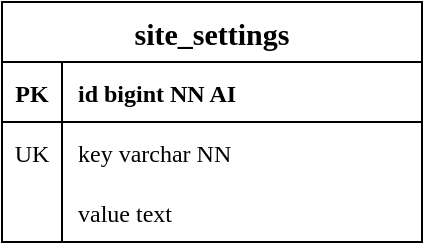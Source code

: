 <mxfile version="17.1.3" type="google"><diagram id="R2lEEEUBdFMjLlhIrx00" name="Page-1"><mxGraphModel grid="1" gridSize="10" guides="1" tooltips="1" connect="1" arrows="1" page="1" fold="1" pageScale="1" pageWidth="850" pageHeight="1100" math="0" shadow="0" extFonts="Permanent Marker^https://fonts.googleapis.com/css?family=Permanent+Marker"><root><mxCell id="0"/><mxCell id="1" parent="0"/><mxCell id="xyUqDpOmRsJjG7Otpu51-1" value="site_settings" style="shape=table;startSize=30;container=1;collapsible=1;childLayout=tableLayout;fixedRows=1;rowLines=0;fontStyle=1;align=center;resizeLast=1;rounded=0;horizontal=1;verticalAlign=middle;fontSize=15;swimlaneLine=1;sketch=0;labelBorderColor=none;fontFamily=Times New Roman;" parent="1" vertex="1"><mxGeometry x="170" y="80" width="210" height="120" as="geometry"><mxRectangle x="530" y="150" width="90" height="30" as="alternateBounds"/></mxGeometry></mxCell><mxCell id="xyUqDpOmRsJjG7Otpu51-2" value="" style="shape=tableRow;horizontal=0;startSize=0;swimlaneHead=0;swimlaneBody=0;fillColor=none;collapsible=0;dropTarget=0;points=[[0,0.5],[1,0.5]];portConstraint=eastwest;top=0;left=0;right=0;bottom=1;rounded=0;labelBorderColor=none;fontFamily=Times New Roman;" parent="xyUqDpOmRsJjG7Otpu51-1" vertex="1"><mxGeometry y="30" width="210" height="30" as="geometry"/></mxCell><mxCell id="xyUqDpOmRsJjG7Otpu51-3" value="PK" style="shape=partialRectangle;connectable=0;fillColor=none;top=0;left=0;bottom=0;right=0;fontStyle=1;overflow=hidden;rounded=0;labelBorderColor=none;fontFamily=Times New Roman;" parent="xyUqDpOmRsJjG7Otpu51-2" vertex="1"><mxGeometry width="30" height="30" as="geometry"><mxRectangle width="30" height="30" as="alternateBounds"/></mxGeometry></mxCell><mxCell id="xyUqDpOmRsJjG7Otpu51-4" value="id bigint NN AI" style="shape=partialRectangle;connectable=0;fillColor=none;top=0;left=0;bottom=0;right=0;align=left;spacingLeft=6;fontStyle=1;overflow=hidden;rounded=0;sketch=1;labelBorderColor=none;fontFamily=Times New Roman;" parent="xyUqDpOmRsJjG7Otpu51-2" vertex="1"><mxGeometry x="30" width="180" height="30" as="geometry"><mxRectangle width="180" height="30" as="alternateBounds"/></mxGeometry></mxCell><mxCell id="xyUqDpOmRsJjG7Otpu51-5" value="" style="shape=tableRow;horizontal=0;startSize=0;swimlaneHead=0;swimlaneBody=0;fillColor=none;collapsible=0;dropTarget=0;points=[[0,0.5],[1,0.5]];portConstraint=eastwest;top=0;left=0;right=0;bottom=0;rounded=0;labelBorderColor=none;fontFamily=Times New Roman;" parent="xyUqDpOmRsJjG7Otpu51-1" vertex="1"><mxGeometry y="60" width="210" height="30" as="geometry"/></mxCell><mxCell id="xyUqDpOmRsJjG7Otpu51-6" value="UK" style="shape=partialRectangle;connectable=0;fillColor=none;top=0;left=0;bottom=0;right=0;editable=1;overflow=hidden;rounded=0;labelBorderColor=none;fontFamily=Times New Roman;" parent="xyUqDpOmRsJjG7Otpu51-5" vertex="1"><mxGeometry width="30" height="30" as="geometry"><mxRectangle width="30" height="30" as="alternateBounds"/></mxGeometry></mxCell><mxCell id="xyUqDpOmRsJjG7Otpu51-7" value="key varchar NN" style="shape=partialRectangle;connectable=0;fillColor=none;top=0;left=0;bottom=0;right=0;align=left;spacingLeft=6;overflow=hidden;rounded=0;sketch=1;labelBorderColor=none;fontFamily=Times New Roman;" parent="xyUqDpOmRsJjG7Otpu51-5" vertex="1"><mxGeometry x="30" width="180" height="30" as="geometry"><mxRectangle width="180" height="30" as="alternateBounds"/></mxGeometry></mxCell><mxCell id="xyUqDpOmRsJjG7Otpu51-8" value="" style="shape=tableRow;horizontal=0;startSize=0;swimlaneHead=0;swimlaneBody=0;fillColor=none;collapsible=0;dropTarget=0;points=[[0,0.5],[1,0.5]];portConstraint=eastwest;top=0;left=0;right=0;bottom=0;rounded=0;labelBorderColor=none;fontFamily=Times New Roman;" parent="xyUqDpOmRsJjG7Otpu51-1" vertex="1"><mxGeometry y="90" width="210" height="30" as="geometry"/></mxCell><mxCell id="xyUqDpOmRsJjG7Otpu51-9" value="" style="shape=partialRectangle;connectable=0;fillColor=none;top=0;left=0;bottom=0;right=0;editable=1;overflow=hidden;rounded=0;labelBorderColor=none;fontFamily=Times New Roman;" parent="xyUqDpOmRsJjG7Otpu51-8" vertex="1"><mxGeometry width="30" height="30" as="geometry"><mxRectangle width="30" height="30" as="alternateBounds"/></mxGeometry></mxCell><mxCell id="xyUqDpOmRsJjG7Otpu51-10" value="value text" style="shape=partialRectangle;connectable=0;fillColor=none;top=0;left=0;bottom=0;right=0;align=left;spacingLeft=6;overflow=hidden;rounded=0;sketch=1;labelBorderColor=none;fontFamily=Times New Roman;" parent="xyUqDpOmRsJjG7Otpu51-8" vertex="1"><mxGeometry x="30" width="180" height="30" as="geometry"><mxRectangle width="180" height="30" as="alternateBounds"/></mxGeometry></mxCell></root></mxGraphModel></diagram></mxfile>